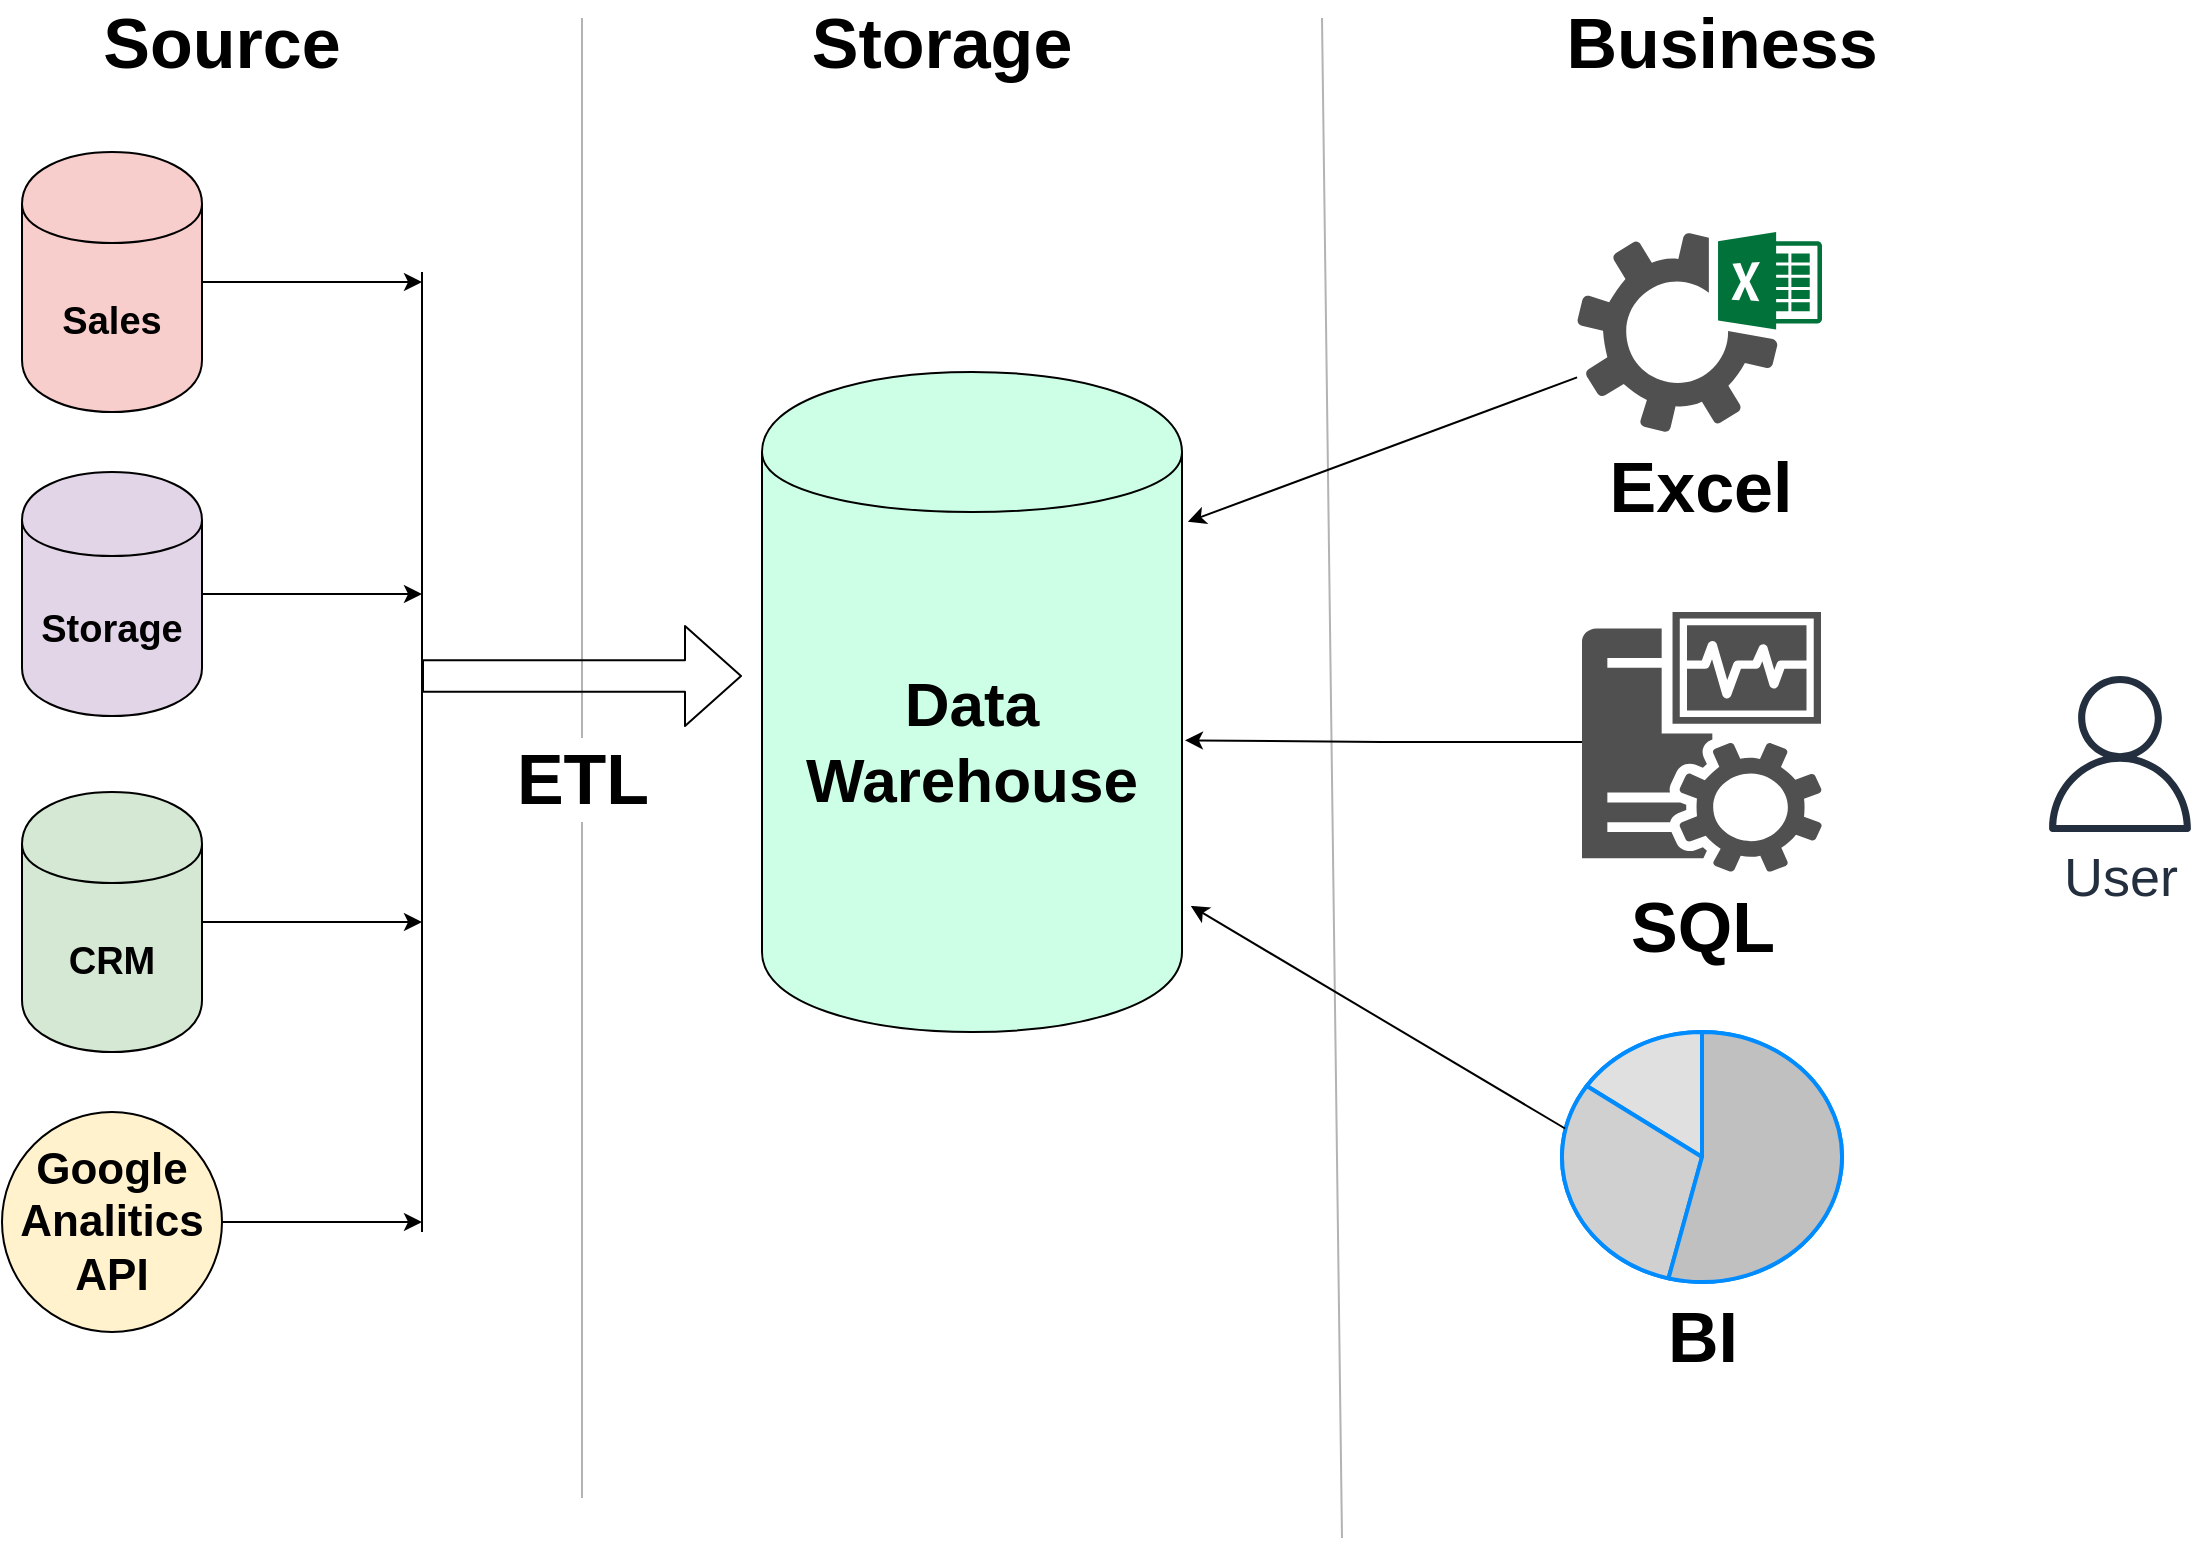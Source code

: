 <mxfile version="13.0.3" type="device"><diagram id="Ht1M8jgEwFfnCIfOTk4-" name="Page-1"><mxGraphModel dx="2130" dy="1235" grid="1" gridSize="10" guides="1" tooltips="1" connect="1" arrows="1" fold="1" page="1" pageScale="1" pageWidth="1169" pageHeight="827" math="0" shadow="0"><root><mxCell id="0"/><mxCell id="1" parent="0"/><mxCell id="4svH_f2Ry7Hm1VdH7z7f-2" value="Source" style="text;html=1;strokeColor=none;fillColor=none;align=center;verticalAlign=middle;whiteSpace=wrap;rounded=0;fontSize=35;fontStyle=1" vertex="1" parent="1"><mxGeometry x="80" y="37" width="120" height="30" as="geometry"/></mxCell><mxCell id="4svH_f2Ry7Hm1VdH7z7f-3" value="Storage" style="text;html=1;strokeColor=none;fillColor=none;align=center;verticalAlign=middle;whiteSpace=wrap;rounded=0;fontSize=35;fontStyle=1" vertex="1" parent="1"><mxGeometry x="440" y="37" width="120" height="30" as="geometry"/></mxCell><mxCell id="4svH_f2Ry7Hm1VdH7z7f-4" value="Business" style="text;html=1;strokeColor=none;fillColor=none;align=center;verticalAlign=middle;whiteSpace=wrap;rounded=0;fontSize=35;fontStyle=1" vertex="1" parent="1"><mxGeometry x="830" y="37" width="120" height="30" as="geometry"/></mxCell><mxCell id="4svH_f2Ry7Hm1VdH7z7f-5" value="" style="endArrow=none;html=1;fontSize=22;strokeColor=#B3B3B3;" edge="1" parent="1"><mxGeometry width="50" height="50" relative="1" as="geometry"><mxPoint x="320" y="780" as="sourcePoint"/><mxPoint x="320" y="40" as="targetPoint"/></mxGeometry></mxCell><mxCell id="4svH_f2Ry7Hm1VdH7z7f-6" value="" style="endArrow=none;html=1;fontSize=22;fillColor=#bac8d3;strokeColor=#B3B3B3;" edge="1" parent="1"><mxGeometry width="50" height="50" relative="1" as="geometry"><mxPoint x="700" y="800" as="sourcePoint"/><mxPoint x="690" y="40" as="targetPoint"/></mxGeometry></mxCell><mxCell id="4svH_f2Ry7Hm1VdH7z7f-47" style="edgeStyle=orthogonalEdgeStyle;rounded=0;orthogonalLoop=1;jettySize=auto;html=1;exitX=1;exitY=0.5;exitDx=0;exitDy=0;fontSize=35;" edge="1" parent="1" source="4svH_f2Ry7Hm1VdH7z7f-15"><mxGeometry relative="1" as="geometry"><mxPoint x="240" y="642" as="targetPoint"/></mxGeometry></mxCell><mxCell id="4svH_f2Ry7Hm1VdH7z7f-15" value="Google Analitics API" style="ellipse;whiteSpace=wrap;html=1;aspect=fixed;fontSize=22;fontStyle=1;fillColor=#FFF2CC;" vertex="1" parent="1"><mxGeometry x="30" y="587" width="110" height="110" as="geometry"/></mxCell><mxCell id="4svH_f2Ry7Hm1VdH7z7f-19" value="Data Warehouse" style="shape=cylinder;whiteSpace=wrap;html=1;boundedLbl=1;backgroundOutline=1;fontSize=31;fontStyle=1;fillColor=#CCFFE6;" vertex="1" parent="1"><mxGeometry x="410" y="217" width="210" height="330" as="geometry"/></mxCell><mxCell id="4svH_f2Ry7Hm1VdH7z7f-41" style="edgeStyle=orthogonalEdgeStyle;rounded=0;orthogonalLoop=1;jettySize=auto;html=1;exitX=1;exitY=0.5;exitDx=0;exitDy=0;fontSize=35;" edge="1" parent="1" source="4svH_f2Ry7Hm1VdH7z7f-20"><mxGeometry relative="1" as="geometry"><mxPoint x="240" y="172" as="targetPoint"/></mxGeometry></mxCell><mxCell id="4svH_f2Ry7Hm1VdH7z7f-20" value="Sales" style="shape=cylinder;whiteSpace=wrap;html=1;boundedLbl=1;backgroundOutline=1;fontSize=19;fontStyle=1;fillColor=#F8CECC;" vertex="1" parent="1"><mxGeometry x="40" y="107" width="90" height="130" as="geometry"/></mxCell><mxCell id="4svH_f2Ry7Hm1VdH7z7f-43" style="edgeStyle=orthogonalEdgeStyle;rounded=0;orthogonalLoop=1;jettySize=auto;html=1;exitX=1;exitY=0.5;exitDx=0;exitDy=0;fontSize=35;" edge="1" parent="1" source="4svH_f2Ry7Hm1VdH7z7f-21"><mxGeometry relative="1" as="geometry"><mxPoint x="240" y="328" as="targetPoint"/></mxGeometry></mxCell><mxCell id="4svH_f2Ry7Hm1VdH7z7f-21" value="Storage" style="shape=cylinder;whiteSpace=wrap;html=1;boundedLbl=1;backgroundOutline=1;fontSize=19;fontStyle=1;fillColor=#E1D5E7;" vertex="1" parent="1"><mxGeometry x="40" y="267" width="90" height="122" as="geometry"/></mxCell><mxCell id="4svH_f2Ry7Hm1VdH7z7f-45" style="edgeStyle=orthogonalEdgeStyle;rounded=0;orthogonalLoop=1;jettySize=auto;html=1;exitX=1;exitY=0.5;exitDx=0;exitDy=0;fontSize=35;" edge="1" parent="1" source="4svH_f2Ry7Hm1VdH7z7f-22"><mxGeometry relative="1" as="geometry"><mxPoint x="240" y="492" as="targetPoint"/></mxGeometry></mxCell><mxCell id="4svH_f2Ry7Hm1VdH7z7f-22" value="CRM" style="shape=cylinder;whiteSpace=wrap;html=1;boundedLbl=1;backgroundOutline=1;fontSize=19;fontStyle=1;fillColor=#D5E8D4;" vertex="1" parent="1"><mxGeometry x="40" y="427" width="90" height="130" as="geometry"/></mxCell><mxCell id="4svH_f2Ry7Hm1VdH7z7f-23" value="Excel" style="pointerEvents=1;shadow=0;dashed=0;html=1;strokeColor=none;fillColor=#505050;labelPosition=center;verticalLabelPosition=bottom;verticalAlign=top;outlineConnect=0;align=center;shape=mxgraph.office.services.excel_services;fontSize=35;fontStyle=1" vertex="1" parent="1"><mxGeometry x="817.55" y="147" width="122.45" height="100" as="geometry"/></mxCell><mxCell id="4svH_f2Ry7Hm1VdH7z7f-52" style="edgeStyle=orthogonalEdgeStyle;rounded=0;orthogonalLoop=1;jettySize=auto;html=1;fontSize=35;entryX=1.007;entryY=0.558;entryDx=0;entryDy=0;entryPerimeter=0;" edge="1" parent="1" source="4svH_f2Ry7Hm1VdH7z7f-25" target="4svH_f2Ry7Hm1VdH7z7f-19"><mxGeometry relative="1" as="geometry"><mxPoint x="620" y="387" as="targetPoint"/></mxGeometry></mxCell><mxCell id="4svH_f2Ry7Hm1VdH7z7f-25" value="SQL" style="pointerEvents=1;shadow=0;dashed=0;html=1;strokeColor=none;fillColor=#505050;labelPosition=center;verticalLabelPosition=bottom;verticalAlign=top;outlineConnect=0;align=center;shape=mxgraph.office.servers.monitoring_sql_reporting_services;fontSize=35;fontStyle=1" vertex="1" parent="1"><mxGeometry x="820" y="337" width="120" height="130" as="geometry"/></mxCell><mxCell id="4svH_f2Ry7Hm1VdH7z7f-31" value="User" style="outlineConnect=0;fontColor=#232F3E;gradientColor=none;fillColor=#232F3E;strokeColor=none;dashed=0;verticalLabelPosition=bottom;verticalAlign=top;align=center;html=1;fontSize=27;fontStyle=0;aspect=fixed;pointerEvents=1;shape=mxgraph.aws4.user;" vertex="1" parent="1"><mxGeometry x="1050" y="369" width="78" height="78" as="geometry"/></mxCell><mxCell id="4svH_f2Ry7Hm1VdH7z7f-34" value="BI" style="verticalLabelPosition=bottom;shadow=0;dashed=0;align=center;html=1;verticalAlign=top;strokeWidth=1;shape=mxgraph.mockup.graphics.pieChart;strokeColor=#008cff;parts=10,20,35;partColors=#e0e0e0,#d0d0d0,#c0c0c0,#b0b0b0,#a0a0a0;strokeWidth=2;fontSize=35;fontStyle=1" vertex="1" parent="1"><mxGeometry x="810" y="547" width="140" height="125" as="geometry"/></mxCell><mxCell id="4svH_f2Ry7Hm1VdH7z7f-37" value="ETL&lt;br&gt;" style="shape=flexArrow;endArrow=classic;html=1;fontSize=35;endWidth=33.265;endSize=9;width=15.714;fontStyle=1" edge="1" parent="1"><mxGeometry y="-51" width="50" height="50" relative="1" as="geometry"><mxPoint x="240" y="369" as="sourcePoint"/><mxPoint x="400" y="369" as="targetPoint"/><mxPoint as="offset"/></mxGeometry></mxCell><mxCell id="4svH_f2Ry7Hm1VdH7z7f-50" value="" style="endArrow=none;html=1;fontSize=35;" edge="1" parent="1"><mxGeometry width="50" height="50" relative="1" as="geometry"><mxPoint x="240" y="647" as="sourcePoint"/><mxPoint x="240" y="167" as="targetPoint"/></mxGeometry></mxCell><mxCell id="4svH_f2Ry7Hm1VdH7z7f-51" value="" style="endArrow=classic;html=1;fontSize=35;exitX=0.011;exitY=0.386;exitDx=0;exitDy=0;exitPerimeter=0;entryX=1.021;entryY=0.809;entryDx=0;entryDy=0;entryPerimeter=0;" edge="1" parent="1" source="4svH_f2Ry7Hm1VdH7z7f-34" target="4svH_f2Ry7Hm1VdH7z7f-19"><mxGeometry width="50" height="50" relative="1" as="geometry"><mxPoint x="500" y="567" as="sourcePoint"/><mxPoint x="680" y="407" as="targetPoint"/></mxGeometry></mxCell><mxCell id="4svH_f2Ry7Hm1VdH7z7f-53" value="" style="endArrow=classic;html=1;fontSize=35;entryX=1.014;entryY=0.227;entryDx=0;entryDy=0;entryPerimeter=0;" edge="1" parent="1" source="4svH_f2Ry7Hm1VdH7z7f-23" target="4svH_f2Ry7Hm1VdH7z7f-19"><mxGeometry width="50" height="50" relative="1" as="geometry"><mxPoint x="500" y="427" as="sourcePoint"/><mxPoint x="550" y="377" as="targetPoint"/></mxGeometry></mxCell></root></mxGraphModel></diagram></mxfile>